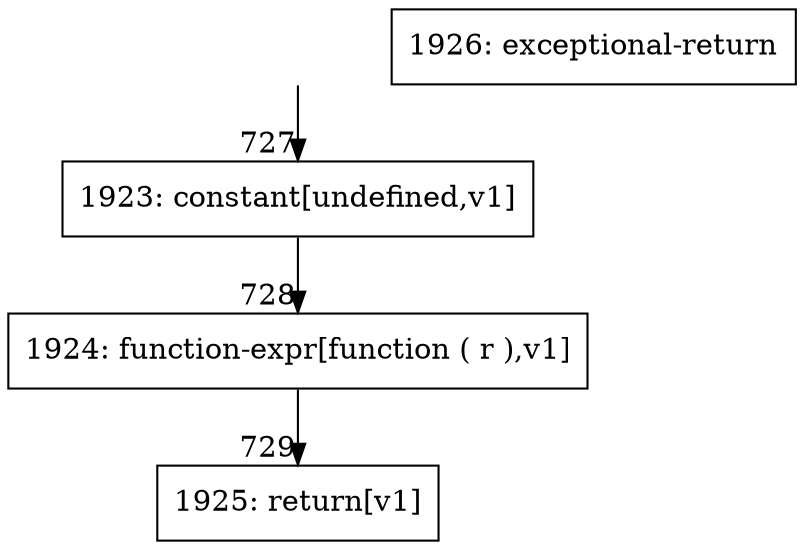 digraph {
rankdir="TD"
BB_entry71[shape=none,label=""];
BB_entry71 -> BB727 [tailport=s, headport=n, headlabel="    727"]
BB727 [shape=record label="{1923: constant[undefined,v1]}" ] 
BB727 -> BB728 [tailport=s, headport=n, headlabel="      728"]
BB728 [shape=record label="{1924: function-expr[function ( r ),v1]}" ] 
BB728 -> BB729 [tailport=s, headport=n, headlabel="      729"]
BB729 [shape=record label="{1925: return[v1]}" ] 
BB730 [shape=record label="{1926: exceptional-return}" ] 
//#$~ 618
}
